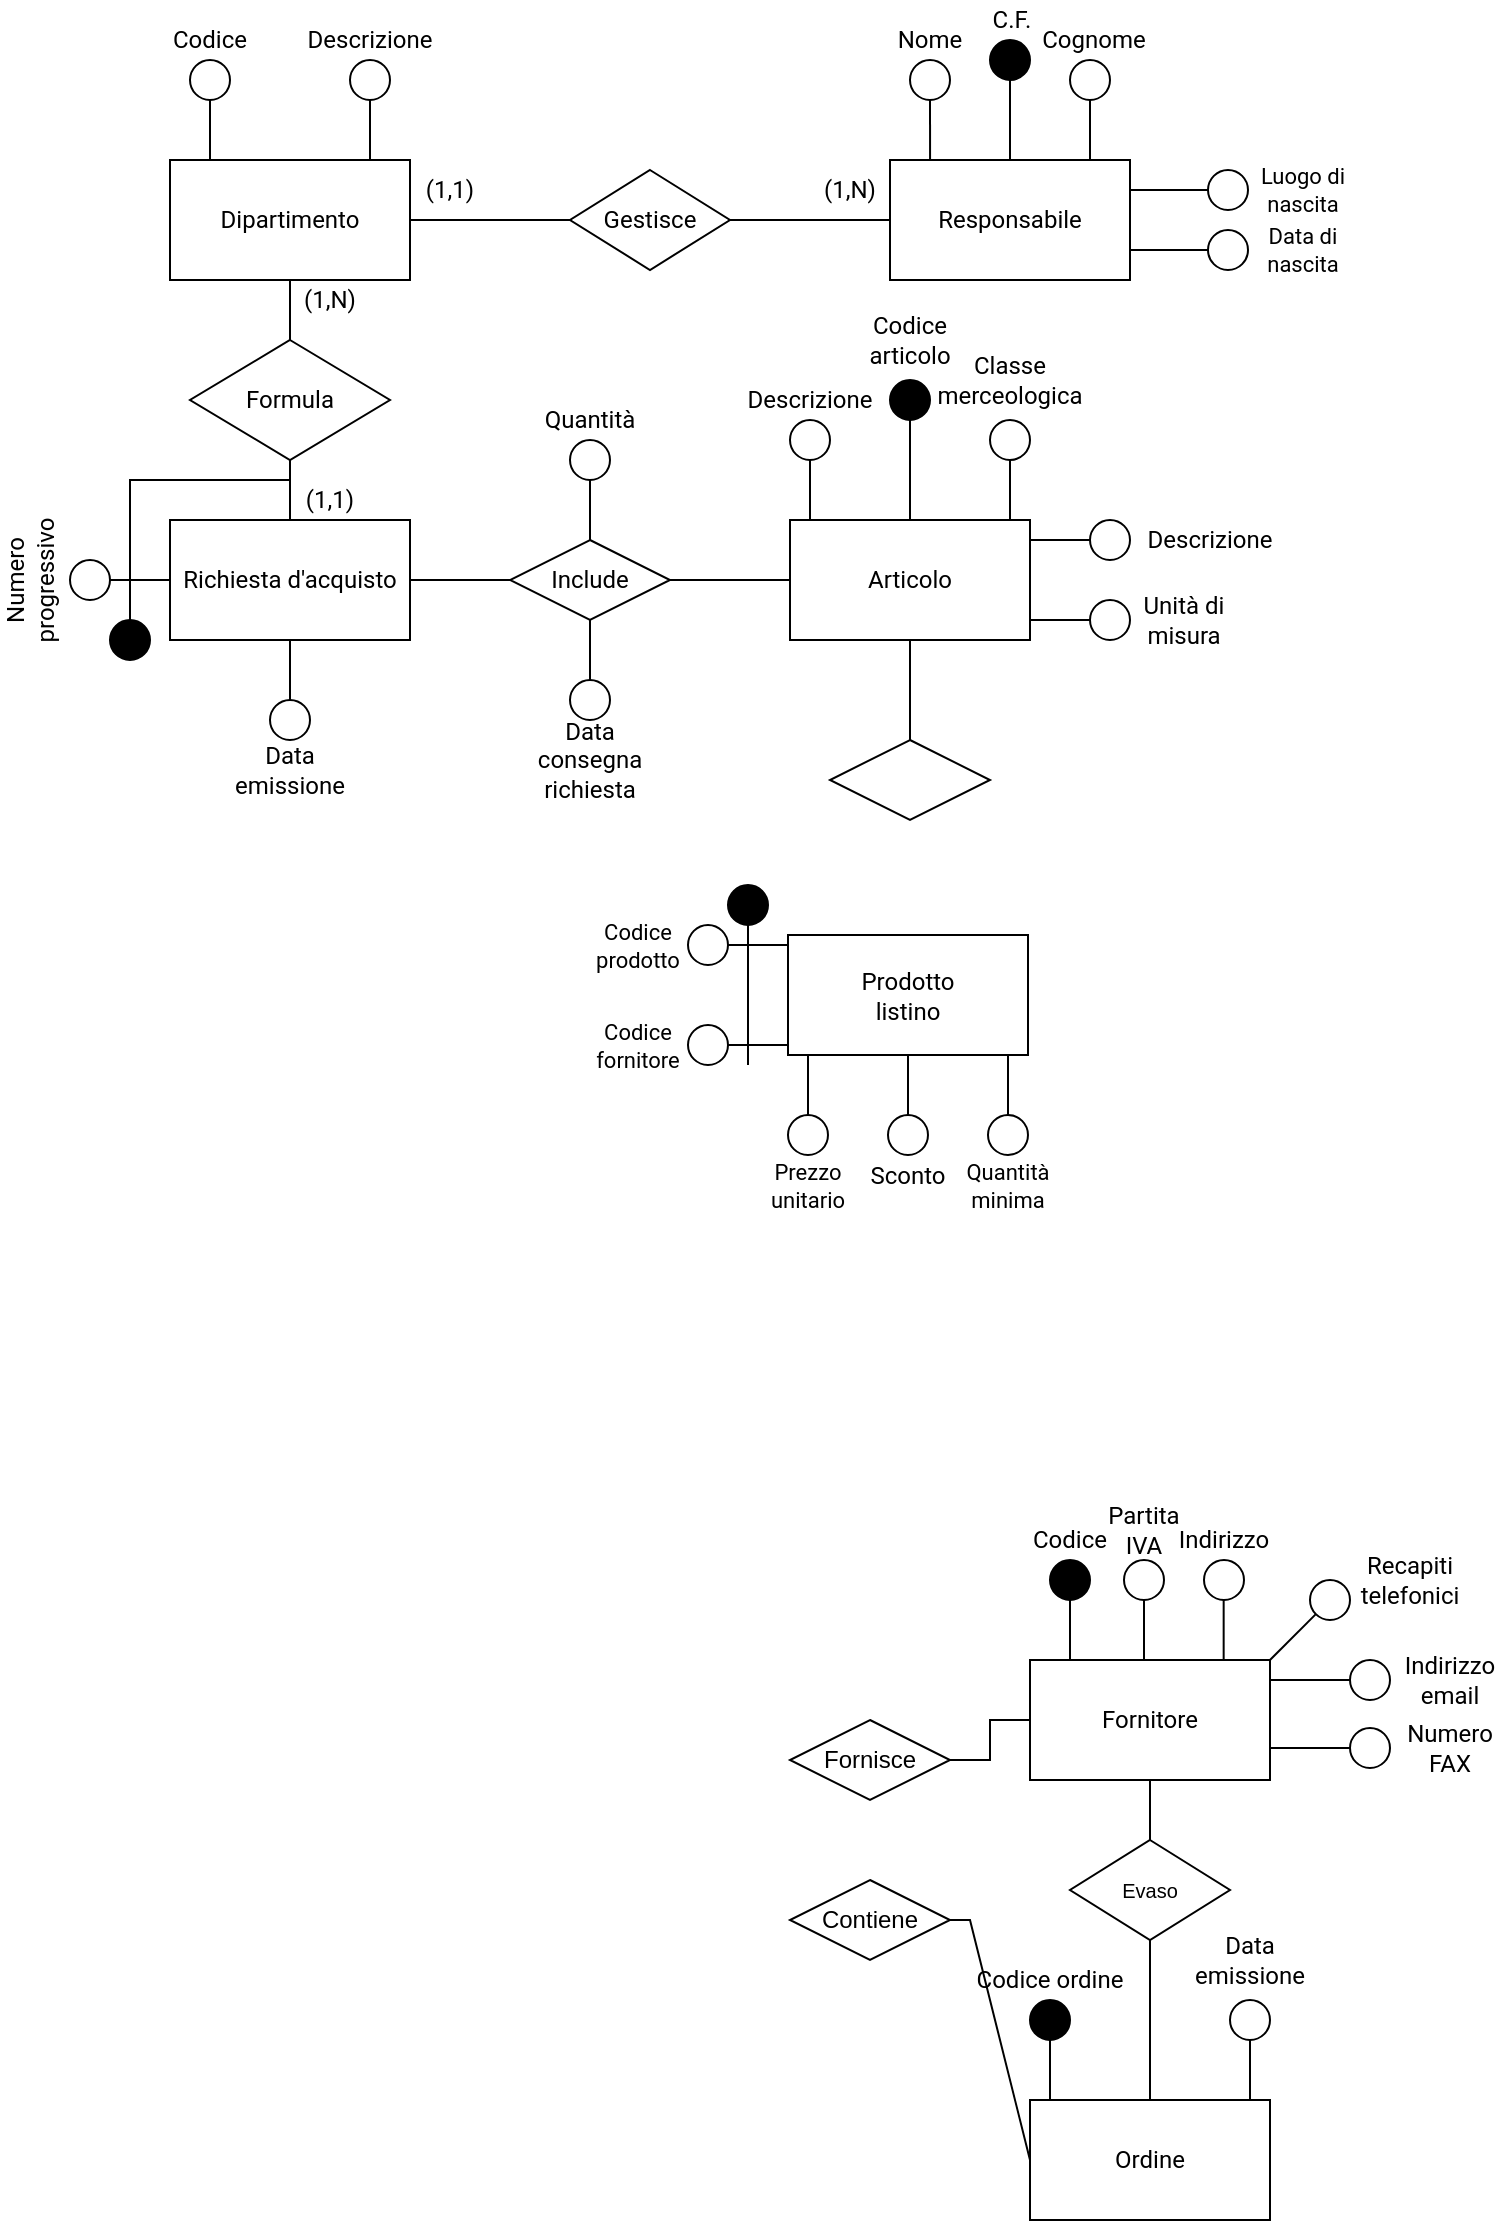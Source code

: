 <mxfile version="14.5.4" type="github">
  <diagram id="SgajTCS_TB5HfmCs7Fzj" name="Page-1">
    <mxGraphModel dx="2031" dy="1179" grid="1" gridSize="10" guides="1" tooltips="1" connect="1" arrows="1" fold="1" page="1" pageScale="1" pageWidth="827" pageHeight="1169" math="0" shadow="0">
      <root>
        <mxCell id="0" />
        <mxCell id="1" parent="0" />
        <mxCell id="WNvgnv75Yjdc2z-mZm8R-49" value="" style="group;fontFamily=Roboto;fontSource=https%3A%2F%2Ffonts.googleapis.com%2Fcss%3Ffamily%3DRoboto;" parent="1" connectable="0" vertex="1">
          <mxGeometry x="520" y="980" width="120" height="140" as="geometry" />
        </mxCell>
        <mxCell id="WNvgnv75Yjdc2z-mZm8R-8" value="Ordine" style="rounded=0;whiteSpace=wrap;html=1;fontFamily=Roboto;fontSource=https%3A%2F%2Ffonts.googleapis.com%2Fcss%3Ffamily%3DRoboto;" parent="WNvgnv75Yjdc2z-mZm8R-49" vertex="1">
          <mxGeometry y="80" width="120" height="60" as="geometry" />
        </mxCell>
        <mxCell id="WNvgnv75Yjdc2z-mZm8R-26" value="" style="group;fontFamily=Roboto;fontSource=https%3A%2F%2Ffonts.googleapis.com%2Fcss%3Ffamily%3DRoboto;" parent="WNvgnv75Yjdc2z-mZm8R-49" connectable="0" vertex="1">
          <mxGeometry x="90" width="40" height="80" as="geometry" />
        </mxCell>
        <mxCell id="0HRdDKmyG6_fZgm3HTcE-7" value="" style="ellipse;whiteSpace=wrap;html=1;aspect=fixed;fontFamily=Roboto;fontSource=https%3A%2F%2Ffonts.googleapis.com%2Fcss%3Ffamily%3DRoboto;" parent="WNvgnv75Yjdc2z-mZm8R-26" vertex="1">
          <mxGeometry x="10" y="30" width="20" height="20" as="geometry" />
        </mxCell>
        <mxCell id="0HRdDKmyG6_fZgm3HTcE-8" value="" style="endArrow=none;html=1;entryX=0.5;entryY=1;entryDx=0;entryDy=0;fontFamily=Roboto;fontSource=https%3A%2F%2Ffonts.googleapis.com%2Fcss%3Ffamily%3DRoboto;" parent="WNvgnv75Yjdc2z-mZm8R-26" target="0HRdDKmyG6_fZgm3HTcE-7" edge="1">
          <mxGeometry y="10" width="50" height="50" as="geometry">
            <mxPoint x="20" y="80" as="sourcePoint" />
            <mxPoint x="440" y="10" as="targetPoint" />
          </mxGeometry>
        </mxCell>
        <mxCell id="0HRdDKmyG6_fZgm3HTcE-9" value="&lt;div&gt;Data emissione&lt;/div&gt;" style="text;html=1;strokeColor=none;fillColor=none;align=center;verticalAlign=middle;whiteSpace=wrap;rounded=0;fontFamily=Roboto;fontSource=https%3A%2F%2Ffonts.googleapis.com%2Fcss%3Ffamily%3DRoboto;" parent="WNvgnv75Yjdc2z-mZm8R-26" vertex="1">
          <mxGeometry width="40" height="20" as="geometry" />
        </mxCell>
        <mxCell id="WNvgnv75Yjdc2z-mZm8R-27" value="" style="group;fontFamily=Roboto;fontSource=https%3A%2F%2Ffonts.googleapis.com%2Fcss%3Ffamily%3DRoboto;" parent="WNvgnv75Yjdc2z-mZm8R-49" connectable="0" vertex="1">
          <mxGeometry x="-10" y="10" width="40" height="70" as="geometry" />
        </mxCell>
        <mxCell id="WNvgnv75Yjdc2z-mZm8R-28" value="" style="endArrow=none;html=1;fontFamily=Roboto;fontSource=https%3A%2F%2Ffonts.googleapis.com%2Fcss%3Ffamily%3DRoboto;" parent="WNvgnv75Yjdc2z-mZm8R-27" edge="1">
          <mxGeometry width="50" height="50" relative="1" as="geometry">
            <mxPoint x="20" y="70" as="sourcePoint" />
            <mxPoint x="20" y="40" as="targetPoint" />
          </mxGeometry>
        </mxCell>
        <mxCell id="WNvgnv75Yjdc2z-mZm8R-29" value="" style="ellipse;fontFamily=Roboto;fontSource=https%3A%2F%2Ffonts.googleapis.com%2Fcss%3Ffamily%3DRoboto;fillColor=#000000;" parent="WNvgnv75Yjdc2z-mZm8R-27" vertex="1">
          <mxGeometry x="10" y="20" width="20" height="20" as="geometry" />
        </mxCell>
        <mxCell id="WNvgnv75Yjdc2z-mZm8R-30" value="Codice ordine" style="text;html=1;strokeColor=none;fillColor=none;align=center;verticalAlign=middle;whiteSpace=wrap;rounded=0;fontFamily=Roboto;fontSource=https%3A%2F%2Ffonts.googleapis.com%2Fcss%3Ffamily%3DRoboto;" parent="WNvgnv75Yjdc2z-mZm8R-27" vertex="1">
          <mxGeometry x="-20" width="80" height="20" as="geometry" />
        </mxCell>
        <mxCell id="rO08BDKu-81Ofjsckch7-46" value="" style="group;fontFamily=Roboto;fontSource=https%3A%2F%2Ffonts.googleapis.com%2Fcss%3Ffamily%3DRoboto;" parent="1" connectable="0" vertex="1">
          <mxGeometry x="520" y="770" width="230" height="130" as="geometry" />
        </mxCell>
        <mxCell id="WNvgnv75Yjdc2z-mZm8R-7" value="&lt;div&gt;Fornitore&lt;/div&gt;" style="rounded=0;whiteSpace=wrap;html=1;fontFamily=Roboto;fontSource=https%3A%2F%2Ffonts.googleapis.com%2Fcss%3Ffamily%3DRoboto;" parent="rO08BDKu-81Ofjsckch7-46" vertex="1">
          <mxGeometry y="70" width="120" height="60" as="geometry" />
        </mxCell>
        <mxCell id="rO08BDKu-81Ofjsckch7-3" value="" style="group;fontFamily=Roboto;fontSource=https%3A%2F%2Ffonts.googleapis.com%2Fcss%3Ffamily%3DRoboto;" parent="rO08BDKu-81Ofjsckch7-46" connectable="0" vertex="1">
          <mxGeometry width="40" height="70" as="geometry" />
        </mxCell>
        <mxCell id="rO08BDKu-81Ofjsckch7-4" value="" style="endArrow=none;html=1;fontFamily=Roboto;fontSource=https%3A%2F%2Ffonts.googleapis.com%2Fcss%3Ffamily%3DRoboto;" parent="rO08BDKu-81Ofjsckch7-3" edge="1">
          <mxGeometry width="50" height="50" relative="1" as="geometry">
            <mxPoint x="20" y="70" as="sourcePoint" />
            <mxPoint x="20" y="40" as="targetPoint" />
          </mxGeometry>
        </mxCell>
        <mxCell id="rO08BDKu-81Ofjsckch7-5" value="" style="ellipse;fontFamily=Roboto;fontSource=https%3A%2F%2Ffonts.googleapis.com%2Fcss%3Ffamily%3DRoboto;fillColor=#000000;" parent="rO08BDKu-81Ofjsckch7-3" vertex="1">
          <mxGeometry x="10" y="20" width="20" height="20" as="geometry" />
        </mxCell>
        <mxCell id="rO08BDKu-81Ofjsckch7-6" value="Codice" style="text;html=1;strokeColor=none;fillColor=none;align=center;verticalAlign=middle;whiteSpace=wrap;rounded=0;fontFamily=Roboto;fontSource=https%3A%2F%2Ffonts.googleapis.com%2Fcss%3Ffamily%3DRoboto;" parent="rO08BDKu-81Ofjsckch7-3" vertex="1">
          <mxGeometry width="40" height="20" as="geometry" />
        </mxCell>
        <mxCell id="rO08BDKu-81Ofjsckch7-7" value="" style="group;fontFamily=Roboto;fontSource=https%3A%2F%2Ffonts.googleapis.com%2Fcss%3Ffamily%3DRoboto;" parent="rO08BDKu-81Ofjsckch7-46" connectable="0" vertex="1">
          <mxGeometry x="37" width="40" height="70" as="geometry" />
        </mxCell>
        <mxCell id="rO08BDKu-81Ofjsckch7-10" value="Partita IVA" style="text;html=1;strokeColor=none;fillColor=none;align=center;verticalAlign=middle;whiteSpace=wrap;rounded=0;fontFamily=Roboto;fontSource=https%3A%2F%2Ffonts.googleapis.com%2Fcss%3Ffamily%3DRoboto;" parent="rO08BDKu-81Ofjsckch7-7" vertex="1">
          <mxGeometry y="-10" width="40" height="30" as="geometry" />
        </mxCell>
        <mxCell id="rO08BDKu-81Ofjsckch7-15" value="" style="ellipse;whiteSpace=wrap;html=1;aspect=fixed;fontFamily=Roboto;fontSource=https%3A%2F%2Ffonts.googleapis.com%2Fcss%3Ffamily%3DRoboto;" parent="rO08BDKu-81Ofjsckch7-7" vertex="1">
          <mxGeometry x="10" y="20" width="20" height="20" as="geometry" />
        </mxCell>
        <mxCell id="rO08BDKu-81Ofjsckch7-12" value="" style="endArrow=none;html=1;fontFamily=Roboto;fontSource=https%3A%2F%2Ffonts.googleapis.com%2Fcss%3Ffamily%3DRoboto;" parent="rO08BDKu-81Ofjsckch7-46" edge="1">
          <mxGeometry width="50" height="50" relative="1" as="geometry">
            <mxPoint x="96.83" y="70" as="sourcePoint" />
            <mxPoint x="96.83" y="40" as="targetPoint" />
          </mxGeometry>
        </mxCell>
        <mxCell id="rO08BDKu-81Ofjsckch7-13" value="" style="ellipse;whiteSpace=wrap;html=1;aspect=fixed;fontFamily=Roboto;fontSource=https%3A%2F%2Ffonts.googleapis.com%2Fcss%3Ffamily%3DRoboto;" parent="rO08BDKu-81Ofjsckch7-46" vertex="1">
          <mxGeometry x="87" y="20" width="20" height="20" as="geometry" />
        </mxCell>
        <mxCell id="rO08BDKu-81Ofjsckch7-14" value="Indirizzo" style="text;html=1;strokeColor=none;fillColor=none;align=center;verticalAlign=middle;whiteSpace=wrap;rounded=0;fontFamily=Roboto;fontSource=https%3A%2F%2Ffonts.googleapis.com%2Fcss%3Ffamily%3DRoboto;" parent="rO08BDKu-81Ofjsckch7-46" vertex="1">
          <mxGeometry x="77" width="40" height="20" as="geometry" />
        </mxCell>
        <mxCell id="rO08BDKu-81Ofjsckch7-22" value="" style="endArrow=none;html=1;entryX=0;entryY=1;entryDx=0;entryDy=0;fontFamily=Roboto;fontSource=https%3A%2F%2Ffonts.googleapis.com%2Fcss%3Ffamily%3DRoboto;" parent="rO08BDKu-81Ofjsckch7-46" target="rO08BDKu-81Ofjsckch7-23" edge="1">
          <mxGeometry width="50" height="50" relative="1" as="geometry">
            <mxPoint x="120" y="70" as="sourcePoint" />
            <mxPoint x="140" y="60" as="targetPoint" />
          </mxGeometry>
        </mxCell>
        <mxCell id="rO08BDKu-81Ofjsckch7-23" value="" style="ellipse;whiteSpace=wrap;html=1;aspect=fixed;fontFamily=Roboto;fontSource=https%3A%2F%2Ffonts.googleapis.com%2Fcss%3Ffamily%3DRoboto;" parent="rO08BDKu-81Ofjsckch7-46" vertex="1">
          <mxGeometry x="140" y="30" width="20" height="20" as="geometry" />
        </mxCell>
        <mxCell id="rO08BDKu-81Ofjsckch7-24" value="Recapiti telefonici" style="text;html=1;strokeColor=none;fillColor=none;align=center;verticalAlign=middle;whiteSpace=wrap;rounded=0;fontFamily=Roboto;fontSource=https%3A%2F%2Ffonts.googleapis.com%2Fcss%3Ffamily%3DRoboto;" parent="rO08BDKu-81Ofjsckch7-46" vertex="1">
          <mxGeometry x="170" y="20" width="40" height="20" as="geometry" />
        </mxCell>
        <mxCell id="rO08BDKu-81Ofjsckch7-27" value="" style="endArrow=none;html=1;exitX=0.475;exitY=0;exitDx=0;exitDy=0;entryX=0.5;entryY=1;entryDx=0;entryDy=0;exitPerimeter=0;fontFamily=Roboto;fontSource=https%3A%2F%2Ffonts.googleapis.com%2Fcss%3Ffamily%3DRoboto;" parent="rO08BDKu-81Ofjsckch7-46" source="WNvgnv75Yjdc2z-mZm8R-7" target="rO08BDKu-81Ofjsckch7-15" edge="1">
          <mxGeometry width="50" height="50" relative="1" as="geometry">
            <mxPoint x="30" y="60" as="sourcePoint" />
            <mxPoint x="80" y="10" as="targetPoint" />
          </mxGeometry>
        </mxCell>
        <mxCell id="rO08BDKu-81Ofjsckch7-30" value="Indirizzo email" style="text;html=1;strokeColor=none;fillColor=none;align=center;verticalAlign=middle;whiteSpace=wrap;rounded=0;fontFamily=Roboto;fontSource=https%3A%2F%2Ffonts.googleapis.com%2Fcss%3Ffamily%3DRoboto;" parent="rO08BDKu-81Ofjsckch7-46" vertex="1">
          <mxGeometry x="190" y="70" width="40" height="20" as="geometry" />
        </mxCell>
        <mxCell id="rO08BDKu-81Ofjsckch7-32" value="Numero FAX" style="text;html=1;strokeColor=none;fillColor=none;align=center;verticalAlign=middle;whiteSpace=wrap;rounded=0;fontFamily=Roboto;fontSource=https%3A%2F%2Ffonts.googleapis.com%2Fcss%3Ffamily%3DRoboto;" parent="rO08BDKu-81Ofjsckch7-46" vertex="1">
          <mxGeometry x="190" y="104" width="40" height="20" as="geometry" />
        </mxCell>
        <mxCell id="rO08BDKu-81Ofjsckch7-38" value="" style="ellipse;whiteSpace=wrap;html=1;aspect=fixed;fontFamily=Roboto;fontSource=https%3A%2F%2Ffonts.googleapis.com%2Fcss%3Ffamily%3DRoboto;" parent="rO08BDKu-81Ofjsckch7-46" vertex="1">
          <mxGeometry x="160" y="104" width="20" height="20" as="geometry" />
        </mxCell>
        <mxCell id="rO08BDKu-81Ofjsckch7-43" value="" style="ellipse;whiteSpace=wrap;html=1;aspect=fixed;fontFamily=Roboto;fontSource=https%3A%2F%2Ffonts.googleapis.com%2Fcss%3Ffamily%3DRoboto;" parent="rO08BDKu-81Ofjsckch7-46" vertex="1">
          <mxGeometry x="160" y="70" width="20" height="20" as="geometry" />
        </mxCell>
        <mxCell id="rO08BDKu-81Ofjsckch7-44" value="" style="endArrow=none;html=1;entryX=0;entryY=0.5;entryDx=0;entryDy=0;fontFamily=Roboto;fontSource=https%3A%2F%2Ffonts.googleapis.com%2Fcss%3Ffamily%3DRoboto;" parent="rO08BDKu-81Ofjsckch7-46" target="rO08BDKu-81Ofjsckch7-43" edge="1">
          <mxGeometry width="50" height="50" relative="1" as="geometry">
            <mxPoint x="120" y="80" as="sourcePoint" />
            <mxPoint x="130" y="130" as="targetPoint" />
          </mxGeometry>
        </mxCell>
        <mxCell id="rO08BDKu-81Ofjsckch7-45" value="" style="endArrow=none;html=1;entryX=0;entryY=0.5;entryDx=0;entryDy=0;fontFamily=Roboto;fontSource=https%3A%2F%2Ffonts.googleapis.com%2Fcss%3Ffamily%3DRoboto;" parent="rO08BDKu-81Ofjsckch7-46" target="rO08BDKu-81Ofjsckch7-38" edge="1">
          <mxGeometry width="50" height="50" relative="1" as="geometry">
            <mxPoint x="120" y="114" as="sourcePoint" />
            <mxPoint x="120" y="80" as="targetPoint" />
          </mxGeometry>
        </mxCell>
        <mxCell id="WNvgnv75Yjdc2z-mZm8R-60" value="" style="group;fontFamily=Roboto;fontSource=https%3A%2F%2Ffonts.googleapis.com%2Fcss%3Ffamily%3DRoboto;" parent="1" connectable="0" vertex="1">
          <mxGeometry x="90" y="20" width="120" height="130" as="geometry" />
        </mxCell>
        <mxCell id="WNvgnv75Yjdc2z-mZm8R-1" value="&lt;div&gt;Dipartimento&lt;/div&gt;" style="rounded=0;whiteSpace=wrap;html=1;fontFamily=Roboto;fontSource=https%3A%2F%2Ffonts.googleapis.com%2Fcss%3Ffamily%3DRoboto;" parent="WNvgnv75Yjdc2z-mZm8R-60" vertex="1">
          <mxGeometry y="70" width="120" height="60" as="geometry" />
        </mxCell>
        <mxCell id="WNvgnv75Yjdc2z-mZm8R-15" value="" style="group;fontFamily=Roboto;fontSource=https%3A%2F%2Ffonts.googleapis.com%2Fcss%3Ffamily%3DRoboto;" parent="WNvgnv75Yjdc2z-mZm8R-60" connectable="0" vertex="1">
          <mxGeometry width="40" height="70" as="geometry" />
        </mxCell>
        <mxCell id="WNvgnv75Yjdc2z-mZm8R-10" value="" style="endArrow=none;html=1;fontFamily=Roboto;fontSource=https%3A%2F%2Ffonts.googleapis.com%2Fcss%3Ffamily%3DRoboto;" parent="WNvgnv75Yjdc2z-mZm8R-15" edge="1">
          <mxGeometry width="50" height="50" relative="1" as="geometry">
            <mxPoint x="20" y="70" as="sourcePoint" />
            <mxPoint x="20" y="40" as="targetPoint" />
          </mxGeometry>
        </mxCell>
        <mxCell id="WNvgnv75Yjdc2z-mZm8R-12" value="" style="ellipse;fontFamily=Roboto;fontSource=https%3A%2F%2Ffonts.googleapis.com%2Fcss%3Ffamily%3DRoboto;" parent="WNvgnv75Yjdc2z-mZm8R-15" vertex="1">
          <mxGeometry x="10" y="20" width="20" height="20" as="geometry" />
        </mxCell>
        <mxCell id="WNvgnv75Yjdc2z-mZm8R-13" value="Codice" style="text;html=1;strokeColor=none;fillColor=none;align=center;verticalAlign=middle;whiteSpace=wrap;rounded=0;fontFamily=Roboto;fontSource=https%3A%2F%2Ffonts.googleapis.com%2Fcss%3Ffamily%3DRoboto;" parent="WNvgnv75Yjdc2z-mZm8R-15" vertex="1">
          <mxGeometry width="40" height="20" as="geometry" />
        </mxCell>
        <mxCell id="WNvgnv75Yjdc2z-mZm8R-20" value="" style="group;fontFamily=Roboto;fontSource=https%3A%2F%2Ffonts.googleapis.com%2Fcss%3Ffamily%3DRoboto;" parent="WNvgnv75Yjdc2z-mZm8R-60" connectable="0" vertex="1">
          <mxGeometry x="80" width="40" height="70" as="geometry" />
        </mxCell>
        <mxCell id="WNvgnv75Yjdc2z-mZm8R-17" value="" style="ellipse;whiteSpace=wrap;html=1;aspect=fixed;fontFamily=Roboto;fontSource=https%3A%2F%2Ffonts.googleapis.com%2Fcss%3Ffamily%3DRoboto;" parent="WNvgnv75Yjdc2z-mZm8R-20" vertex="1">
          <mxGeometry x="10" y="20" width="20" height="20" as="geometry" />
        </mxCell>
        <mxCell id="WNvgnv75Yjdc2z-mZm8R-18" value="" style="endArrow=none;html=1;entryX=0.5;entryY=1;entryDx=0;entryDy=0;fontFamily=Roboto;fontSource=https%3A%2F%2Ffonts.googleapis.com%2Fcss%3Ffamily%3DRoboto;" parent="WNvgnv75Yjdc2z-mZm8R-20" target="WNvgnv75Yjdc2z-mZm8R-17" edge="1">
          <mxGeometry width="50" height="50" relative="1" as="geometry">
            <mxPoint x="20" y="70" as="sourcePoint" />
            <mxPoint x="440" as="targetPoint" />
          </mxGeometry>
        </mxCell>
        <mxCell id="WNvgnv75Yjdc2z-mZm8R-19" value="Descrizione" style="text;html=1;strokeColor=none;fillColor=none;align=center;verticalAlign=middle;whiteSpace=wrap;rounded=0;fontFamily=Roboto;fontSource=https%3A%2F%2Ffonts.googleapis.com%2Fcss%3Ffamily%3DRoboto;" parent="WNvgnv75Yjdc2z-mZm8R-20" vertex="1">
          <mxGeometry width="40" height="20" as="geometry" />
        </mxCell>
        <mxCell id="tpPD9y9O5CYVwDH-KBWt-45" value="Gestisce" style="shape=rhombus;perimeter=rhombusPerimeter;whiteSpace=wrap;html=1;align=center;fontFamily=Roboto;fontSource=https%3A%2F%2Ffonts.googleapis.com%2Fcss%3Ffamily%3DRoboto;" parent="1" vertex="1">
          <mxGeometry x="290" y="95" width="80" height="50" as="geometry" />
        </mxCell>
        <mxCell id="tpPD9y9O5CYVwDH-KBWt-48" value="" style="endArrow=none;html=1;exitX=1;exitY=0.5;exitDx=0;exitDy=0;entryX=0;entryY=0.5;entryDx=0;entryDy=0;fontFamily=Roboto;fontSource=https%3A%2F%2Ffonts.googleapis.com%2Fcss%3Ffamily%3DRoboto;" parent="1" source="WNvgnv75Yjdc2z-mZm8R-1" target="tpPD9y9O5CYVwDH-KBWt-45" edge="1">
          <mxGeometry width="50" height="50" relative="1" as="geometry">
            <mxPoint x="224" y="170.76" as="sourcePoint" />
            <mxPoint x="274" y="160.76" as="targetPoint" />
          </mxGeometry>
        </mxCell>
        <mxCell id="tpPD9y9O5CYVwDH-KBWt-52" value="(1,1)" style="text;html=1;strokeColor=none;fillColor=none;align=center;verticalAlign=middle;whiteSpace=wrap;rounded=0;fontFamily=Roboto;fontSource=https%3A%2F%2Ffonts.googleapis.com%2Fcss%3Ffamily%3DRoboto;" parent="1" vertex="1">
          <mxGeometry x="210" y="95" width="40" height="20" as="geometry" />
        </mxCell>
        <mxCell id="tpPD9y9O5CYVwDH-KBWt-53" value="(1,N)" style="text;html=1;strokeColor=none;fillColor=none;align=center;verticalAlign=middle;whiteSpace=wrap;rounded=0;fontFamily=Roboto;fontSource=https%3A%2F%2Ffonts.googleapis.com%2Fcss%3Ffamily%3DRoboto;" parent="1" vertex="1">
          <mxGeometry x="410" y="95" width="40" height="20" as="geometry" />
        </mxCell>
        <mxCell id="tpPD9y9O5CYVwDH-KBWt-60" value="Formula" style="shape=rhombus;perimeter=rhombusPerimeter;whiteSpace=wrap;html=1;align=center;fontFamily=Roboto;fontSource=https%3A%2F%2Ffonts.googleapis.com%2Fcss%3Ffamily%3DRoboto;" parent="1" vertex="1">
          <mxGeometry x="100" y="180" width="100" height="60" as="geometry" />
        </mxCell>
        <mxCell id="tpPD9y9O5CYVwDH-KBWt-62" value="" style="line;strokeWidth=1;rotatable=0;dashed=0;labelPosition=right;align=left;verticalAlign=middle;spacingTop=0;spacingLeft=6;points=[];portConstraint=eastwest;fontFamily=Roboto;fontSource=https%3A%2F%2Ffonts.googleapis.com%2Fcss%3Ffamily%3DRoboto;" parent="1" vertex="1">
          <mxGeometry x="114" y="203.5" width="140" as="geometry" />
        </mxCell>
        <mxCell id="tpPD9y9O5CYVwDH-KBWt-64" value="" style="endArrow=none;html=1;rounded=0;entryX=0.5;entryY=0;entryDx=0;entryDy=0;fontFamily=Roboto;fontSource=https%3A%2F%2Ffonts.googleapis.com%2Fcss%3Ffamily%3DRoboto;exitX=0.5;exitY=1;exitDx=0;exitDy=0;" parent="1" target="tpPD9y9O5CYVwDH-KBWt-60" edge="1" source="WNvgnv75Yjdc2z-mZm8R-1">
          <mxGeometry relative="1" as="geometry">
            <mxPoint x="164" y="166.5" as="sourcePoint" />
            <mxPoint x="214" y="273.5" as="targetPoint" />
          </mxGeometry>
        </mxCell>
        <mxCell id="80SjEbUUBAHeHSITV065-4" style="edgeStyle=orthogonalEdgeStyle;rounded=0;orthogonalLoop=1;jettySize=auto;html=1;exitX=0;exitY=0.5;exitDx=0;exitDy=0;entryX=1;entryY=0.5;entryDx=0;entryDy=0;endArrow=none;endFill=0;fontFamily=Roboto;fontSource=https%3A%2F%2Ffonts.googleapis.com%2Fcss%3Ffamily%3DRoboto;" edge="1" parent="1" source="tpPD9y9O5CYVwDH-KBWt-75" target="tpPD9y9O5CYVwDH-KBWt-45">
          <mxGeometry relative="1" as="geometry" />
        </mxCell>
        <mxCell id="tpPD9y9O5CYVwDH-KBWt-75" value="Responsabile" style="rounded=0;whiteSpace=wrap;html=1;fontFamily=Roboto;fontSource=https%3A%2F%2Ffonts.googleapis.com%2Fcss%3Ffamily%3DRoboto;" parent="1" vertex="1">
          <mxGeometry x="450" y="90" width="120" height="60" as="geometry" />
        </mxCell>
        <mxCell id="tpPD9y9O5CYVwDH-KBWt-88" value="" style="ellipse;whiteSpace=wrap;html=1;aspect=fixed;rotation=90;fontFamily=Roboto;fontSource=https%3A%2F%2Ffonts.googleapis.com%2Fcss%3Ffamily%3DRoboto;" parent="1" vertex="1">
          <mxGeometry x="609" y="95" width="20" height="20" as="geometry" />
        </mxCell>
        <mxCell id="tpPD9y9O5CYVwDH-KBWt-89" value="" style="endArrow=none;html=1;entryX=0.5;entryY=1;entryDx=0;entryDy=0;exitX=1;exitY=0.25;exitDx=0;exitDy=0;fontFamily=Roboto;fontSource=https%3A%2F%2Ffonts.googleapis.com%2Fcss%3Ffamily%3DRoboto;" parent="1" source="tpPD9y9O5CYVwDH-KBWt-75" target="tpPD9y9O5CYVwDH-KBWt-88" edge="1">
          <mxGeometry x="244" y="-268.5" width="50" height="50" as="geometry">
            <mxPoint x="244" y="-248.5" as="sourcePoint" />
            <mxPoint x="299" y="186.5" as="targetPoint" />
          </mxGeometry>
        </mxCell>
        <mxCell id="tpPD9y9O5CYVwDH-KBWt-90" value="" style="ellipse;whiteSpace=wrap;html=1;aspect=fixed;rotation=90;fontFamily=Roboto;fontSource=https%3A%2F%2Ffonts.googleapis.com%2Fcss%3Ffamily%3DRoboto;" parent="1" vertex="1">
          <mxGeometry x="609" y="125" width="20" height="20" as="geometry" />
        </mxCell>
        <mxCell id="tpPD9y9O5CYVwDH-KBWt-91" value="" style="endArrow=none;html=1;entryX=0.5;entryY=1;entryDx=0;entryDy=0;exitX=1;exitY=0.75;exitDx=0;exitDy=0;fontFamily=Roboto;fontSource=https%3A%2F%2Ffonts.googleapis.com%2Fcss%3Ffamily%3DRoboto;" parent="1" target="tpPD9y9O5CYVwDH-KBWt-90" edge="1" source="tpPD9y9O5CYVwDH-KBWt-75">
          <mxGeometry x="242" y="-243.5" width="50" height="50" as="geometry">
            <mxPoint x="572" y="140" as="sourcePoint" />
            <mxPoint x="297" y="211.5" as="targetPoint" />
          </mxGeometry>
        </mxCell>
        <mxCell id="tpPD9y9O5CYVwDH-KBWt-92" value="&lt;div style=&quot;font-size: 11px&quot;&gt;&lt;font style=&quot;font-size: 11px&quot;&gt;Data di nascita&lt;/font&gt;&lt;/div&gt;" style="text;html=1;strokeColor=none;fillColor=none;align=center;verticalAlign=middle;whiteSpace=wrap;rounded=0;rotation=0;fontFamily=Roboto;fontSource=https%3A%2F%2Ffonts.googleapis.com%2Fcss%3Ffamily%3DRoboto;" parent="1" vertex="1">
          <mxGeometry x="629" y="125" width="55" height="20" as="geometry" />
        </mxCell>
        <mxCell id="tpPD9y9O5CYVwDH-KBWt-93" value="&lt;div style=&quot;font-size: 11px&quot;&gt;&lt;font style=&quot;font-size: 11px&quot;&gt;Luogo di nascita&lt;/font&gt;&lt;/div&gt;" style="text;html=1;strokeColor=none;fillColor=none;align=center;verticalAlign=middle;whiteSpace=wrap;rounded=0;rotation=0;fontFamily=Roboto;fontSource=https%3A%2F%2Ffonts.googleapis.com%2Fcss%3Ffamily%3DRoboto;" parent="1" vertex="1">
          <mxGeometry x="629" y="95" width="55" height="20" as="geometry" />
        </mxCell>
        <mxCell id="tpPD9y9O5CYVwDH-KBWt-95" value="" style="endArrow=none;html=1;rounded=0;entryX=0.5;entryY=0;entryDx=0;entryDy=0;exitX=0.5;exitY=1;exitDx=0;exitDy=0;fontFamily=Roboto;fontSource=https%3A%2F%2Ffonts.googleapis.com%2Fcss%3Ffamily%3DRoboto;" parent="1" source="tpPD9y9O5CYVwDH-KBWt-60" target="WNvgnv75Yjdc2z-mZm8R-5" edge="1">
          <mxGeometry relative="1" as="geometry">
            <mxPoint x="184" y="383.5" as="sourcePoint" />
            <mxPoint x="324" y="343.5" as="targetPoint" />
          </mxGeometry>
        </mxCell>
        <mxCell id="tpPD9y9O5CYVwDH-KBWt-96" value="(1,N)" style="text;html=1;strokeColor=none;fillColor=none;align=center;verticalAlign=middle;whiteSpace=wrap;rounded=0;fontFamily=Roboto;fontSource=https%3A%2F%2Ffonts.googleapis.com%2Fcss%3Ffamily%3DRoboto;" parent="1" vertex="1">
          <mxGeometry x="150" y="150" width="40" height="20" as="geometry" />
        </mxCell>
        <mxCell id="tpPD9y9O5CYVwDH-KBWt-98" value="(1,1)" style="text;html=1;strokeColor=none;fillColor=none;align=center;verticalAlign=middle;whiteSpace=wrap;rounded=0;rotation=0;fontFamily=Roboto;fontSource=https%3A%2F%2Ffonts.googleapis.com%2Fcss%3Ffamily%3DRoboto;" parent="1" vertex="1">
          <mxGeometry x="150" y="250" width="40" height="20" as="geometry" />
        </mxCell>
        <mxCell id="tpPD9y9O5CYVwDH-KBWt-77" value="" style="ellipse;whiteSpace=wrap;html=1;aspect=fixed;fontFamily=Roboto;fontSource=https%3A%2F%2Ffonts.googleapis.com%2Fcss%3Ffamily%3DRoboto;" parent="1" vertex="1">
          <mxGeometry x="540" y="40" width="20" height="20" as="geometry" />
        </mxCell>
        <mxCell id="tpPD9y9O5CYVwDH-KBWt-78" value="" style="endArrow=none;html=1;entryX=0.5;entryY=1;entryDx=0;entryDy=0;fontFamily=Roboto;fontSource=https%3A%2F%2Ffonts.googleapis.com%2Fcss%3Ffamily%3DRoboto;" parent="1" target="tpPD9y9O5CYVwDH-KBWt-77" edge="1">
          <mxGeometry x="542" y="20" width="50" height="50" as="geometry">
            <mxPoint x="550" y="90" as="sourcePoint" />
            <mxPoint x="982" y="20" as="targetPoint" />
          </mxGeometry>
        </mxCell>
        <mxCell id="tpPD9y9O5CYVwDH-KBWt-79" value="&lt;font style=&quot;font-size: 12px;&quot;&gt;Cognome&lt;/font&gt;" style="text;html=1;strokeColor=none;fillColor=none;align=center;verticalAlign=middle;whiteSpace=wrap;rounded=0;fontFamily=Roboto;fontSource=https%3A%2F%2Ffonts.googleapis.com%2Fcss%3Ffamily%3DRoboto;fontSize=12;" parent="1" vertex="1">
          <mxGeometry x="531.5" y="20" width="40" height="20" as="geometry" />
        </mxCell>
        <mxCell id="tpPD9y9O5CYVwDH-KBWt-81" value="" style="endArrow=none;html=1;exitX=0.5;exitY=0;exitDx=0;exitDy=0;entryX=0.5;entryY=1;entryDx=0;entryDy=0;fontFamily=Roboto;fontSource=https%3A%2F%2Ffonts.googleapis.com%2Fcss%3Ffamily%3DRoboto;" parent="1" edge="1" target="tpPD9y9O5CYVwDH-KBWt-82" source="tpPD9y9O5CYVwDH-KBWt-75">
          <mxGeometry x="490" y="10" width="50" height="50" as="geometry">
            <mxPoint x="510" y="80" as="sourcePoint" />
            <mxPoint x="510" y="50" as="targetPoint" />
          </mxGeometry>
        </mxCell>
        <mxCell id="tpPD9y9O5CYVwDH-KBWt-82" value="" style="ellipse;fontFamily=Roboto;fontSource=https%3A%2F%2Ffonts.googleapis.com%2Fcss%3Ffamily%3DRoboto;fillColor=#000000;" parent="1" vertex="1">
          <mxGeometry x="500" y="30" width="20" height="20" as="geometry" />
        </mxCell>
        <mxCell id="tpPD9y9O5CYVwDH-KBWt-83" value="C.F." style="text;html=1;strokeColor=none;fillColor=none;align=center;verticalAlign=middle;whiteSpace=wrap;rounded=0;fontFamily=Roboto;fontSource=https%3A%2F%2Ffonts.googleapis.com%2Fcss%3Ffamily%3DRoboto;" parent="1" vertex="1">
          <mxGeometry x="491" y="10" width="40" height="20" as="geometry" />
        </mxCell>
        <mxCell id="tpPD9y9O5CYVwDH-KBWt-85" value="" style="ellipse;whiteSpace=wrap;html=1;aspect=fixed;fontFamily=Roboto;fontSource=https%3A%2F%2Ffonts.googleapis.com%2Fcss%3Ffamily%3DRoboto;" parent="1" vertex="1">
          <mxGeometry x="460" y="40" width="20" height="20" as="geometry" />
        </mxCell>
        <mxCell id="tpPD9y9O5CYVwDH-KBWt-86" value="" style="endArrow=none;html=1;entryX=0.5;entryY=1;entryDx=0;entryDy=0;fontFamily=Roboto;fontSource=https%3A%2F%2Ffonts.googleapis.com%2Fcss%3Ffamily%3DRoboto;exitX=0.167;exitY=0;exitDx=0;exitDy=0;exitPerimeter=0;" parent="1" target="tpPD9y9O5CYVwDH-KBWt-85" edge="1" source="tpPD9y9O5CYVwDH-KBWt-75">
          <mxGeometry x="380" y="15" width="50" height="50" as="geometry">
            <mxPoint x="470" y="80" as="sourcePoint" />
            <mxPoint x="820" y="15" as="targetPoint" />
          </mxGeometry>
        </mxCell>
        <mxCell id="tpPD9y9O5CYVwDH-KBWt-87" value="Nome" style="text;html=1;strokeColor=none;fillColor=none;align=center;verticalAlign=middle;whiteSpace=wrap;rounded=0;fontFamily=Roboto;fontSource=https%3A%2F%2Ffonts.googleapis.com%2Fcss%3Ffamily%3DRoboto;fontSize=12;" parent="1" vertex="1">
          <mxGeometry x="450" y="20" width="40" height="20" as="geometry" />
        </mxCell>
        <mxCell id="80SjEbUUBAHeHSITV065-102" style="edgeStyle=none;rounded=0;sketch=0;orthogonalLoop=1;jettySize=auto;html=1;exitX=1;exitY=0.5;exitDx=0;exitDy=0;entryX=0;entryY=0.5;entryDx=0;entryDy=0;endArrow=none;endFill=0;fontSize=10;" edge="1" parent="1" source="WNvgnv75Yjdc2z-mZm8R-5" target="80SjEbUUBAHeHSITV065-35">
          <mxGeometry relative="1" as="geometry" />
        </mxCell>
        <mxCell id="WNvgnv75Yjdc2z-mZm8R-5" value="Richiesta d&#39;acquisto" style="rounded=0;whiteSpace=wrap;html=1;fontFamily=Roboto;fontSource=https%3A%2F%2Ffonts.googleapis.com%2Fcss%3Ffamily%3DRoboto;" parent="1" vertex="1">
          <mxGeometry x="90" y="270" width="120" height="60" as="geometry" />
        </mxCell>
        <mxCell id="WNvgnv75Yjdc2z-mZm8R-37" value="" style="group;fontFamily=Roboto;fontSource=https%3A%2F%2Ffonts.googleapis.com%2Fcss%3Ffamily%3DRoboto;rotation=-180;" parent="1" connectable="0" vertex="1">
          <mxGeometry x="130" y="330" width="40" height="80" as="geometry" />
        </mxCell>
        <mxCell id="WNvgnv75Yjdc2z-mZm8R-38" value="" style="ellipse;whiteSpace=wrap;html=1;aspect=fixed;fontFamily=Roboto;fontSource=https%3A%2F%2Ffonts.googleapis.com%2Fcss%3Ffamily%3DRoboto;rotation=-180;" parent="WNvgnv75Yjdc2z-mZm8R-37" vertex="1">
          <mxGeometry x="10" y="30" width="20" height="20" as="geometry" />
        </mxCell>
        <mxCell id="WNvgnv75Yjdc2z-mZm8R-39" value="" style="endArrow=none;html=1;entryX=0.5;entryY=1;entryDx=0;entryDy=0;fontFamily=Roboto;fontSource=https%3A%2F%2Ffonts.googleapis.com%2Fcss%3Ffamily%3DRoboto;" parent="WNvgnv75Yjdc2z-mZm8R-37" target="WNvgnv75Yjdc2z-mZm8R-38" edge="1">
          <mxGeometry x="-10" y="20" width="50" height="50" as="geometry">
            <mxPoint x="20" as="sourcePoint" />
            <mxPoint x="-400" y="70" as="targetPoint" />
          </mxGeometry>
        </mxCell>
        <mxCell id="WNvgnv75Yjdc2z-mZm8R-40" value="&lt;div&gt;Data emissione&lt;/div&gt;" style="text;html=1;strokeColor=none;fillColor=none;align=center;verticalAlign=middle;whiteSpace=wrap;rounded=0;fontFamily=Roboto;fontSource=https%3A%2F%2Ffonts.googleapis.com%2Fcss%3Ffamily%3DRoboto;rotation=0;" parent="WNvgnv75Yjdc2z-mZm8R-37" vertex="1">
          <mxGeometry y="55" width="40" height="20" as="geometry" />
        </mxCell>
        <mxCell id="80SjEbUUBAHeHSITV065-6" value="Articolo" style="rounded=0;whiteSpace=wrap;html=1;fontFamily=Roboto;fontSource=https%3A%2F%2Ffonts.googleapis.com%2Fcss%3Ffamily%3DRoboto;" vertex="1" parent="1">
          <mxGeometry x="400" y="270" width="120" height="60" as="geometry" />
        </mxCell>
        <mxCell id="80SjEbUUBAHeHSITV065-8" value="&lt;div&gt;Prodotto&lt;/div&gt;&lt;div&gt;listino&lt;br&gt;&lt;/div&gt;" style="rounded=0;whiteSpace=wrap;html=1;fontFamily=Roboto;fontSource=https%3A%2F%2Ffonts.googleapis.com%2Fcss%3Ffamily%3DRoboto;" vertex="1" parent="1">
          <mxGeometry x="399" y="477.5" width="120" height="60" as="geometry" />
        </mxCell>
        <mxCell id="WNvgnv75Yjdc2z-mZm8R-56" value="" style="endArrow=none;html=1;fontFamily=Roboto;fontSource=https%3A%2F%2Ffonts.googleapis.com%2Fcss%3Ffamily%3DRoboto;exitX=0.5;exitY=0;exitDx=0;exitDy=0;entryX=0.5;entryY=0;entryDx=0;entryDy=0;" parent="1" edge="1" target="WNvgnv75Yjdc2z-mZm8R-57" source="80SjEbUUBAHeHSITV065-6">
          <mxGeometry x="318" y="175" width="50" height="50" as="geometry">
            <mxPoint x="460" y="170" as="sourcePoint" />
            <mxPoint x="460" y="190" as="targetPoint" />
          </mxGeometry>
        </mxCell>
        <mxCell id="WNvgnv75Yjdc2z-mZm8R-57" value="" style="ellipse;fontFamily=Roboto;fontSource=https%3A%2F%2Ffonts.googleapis.com%2Fcss%3Ffamily%3DRoboto;fillColor=#000000;" parent="1" vertex="1">
          <mxGeometry x="450" y="200" width="20" height="20" as="geometry" />
        </mxCell>
        <mxCell id="80SjEbUUBAHeHSITV065-18" value="&lt;div&gt;Codice&lt;/div&gt;&lt;div&gt;articolo&lt;/div&gt;" style="text;html=1;strokeColor=none;fillColor=none;align=center;verticalAlign=middle;whiteSpace=wrap;rounded=0;rotation=0;fontFamily=Roboto;fontSource=https%3A%2F%2Ffonts.googleapis.com%2Fcss%3Ffamily%3DRoboto;" vertex="1" parent="1">
          <mxGeometry x="435" y="170" width="50" height="20" as="geometry" />
        </mxCell>
        <mxCell id="80SjEbUUBAHeHSITV065-20" value="" style="group;fontFamily=Roboto;fontSource=https%3A%2F%2Ffonts.googleapis.com%2Fcss%3Ffamily%3DRoboto;rotation=-180;" connectable="0" vertex="1" parent="1">
          <mxGeometry x="389" y="537.5" width="40" height="80" as="geometry" />
        </mxCell>
        <mxCell id="80SjEbUUBAHeHSITV065-21" value="" style="ellipse;whiteSpace=wrap;html=1;aspect=fixed;fontFamily=Roboto;fontSource=https%3A%2F%2Ffonts.googleapis.com%2Fcss%3Ffamily%3DRoboto;rotation=-180;" vertex="1" parent="80SjEbUUBAHeHSITV065-20">
          <mxGeometry x="10" y="30" width="20" height="20" as="geometry" />
        </mxCell>
        <mxCell id="80SjEbUUBAHeHSITV065-22" value="" style="endArrow=none;html=1;entryX=0.5;entryY=1;entryDx=0;entryDy=0;fontFamily=Roboto;fontSource=https%3A%2F%2Ffonts.googleapis.com%2Fcss%3Ffamily%3DRoboto;" edge="1" parent="80SjEbUUBAHeHSITV065-20" target="80SjEbUUBAHeHSITV065-21">
          <mxGeometry x="-10" y="20" width="50" height="50" as="geometry">
            <mxPoint x="20" as="sourcePoint" />
            <mxPoint x="-400" y="70" as="targetPoint" />
          </mxGeometry>
        </mxCell>
        <mxCell id="80SjEbUUBAHeHSITV065-23" value="&lt;div style=&quot;font-size: 11px&quot;&gt;&lt;font style=&quot;font-size: 11px&quot;&gt;Prezzo&lt;/font&gt;&lt;/div&gt;&lt;div style=&quot;font-size: 11px&quot;&gt;&lt;font style=&quot;font-size: 11px&quot;&gt;unitario&lt;/font&gt;&lt;/div&gt;" style="text;html=1;strokeColor=none;fillColor=none;align=center;verticalAlign=middle;whiteSpace=wrap;rounded=0;fontFamily=Roboto;fontSource=https%3A%2F%2Ffonts.googleapis.com%2Fcss%3Ffamily%3DRoboto;rotation=0;" vertex="1" parent="80SjEbUUBAHeHSITV065-20">
          <mxGeometry y="55" width="40" height="20" as="geometry" />
        </mxCell>
        <mxCell id="80SjEbUUBAHeHSITV065-24" value="" style="group;fontFamily=Roboto;fontSource=https%3A%2F%2Ffonts.googleapis.com%2Fcss%3Ffamily%3DRoboto;rotation=-180;fontSize=10;" connectable="0" vertex="1" parent="1">
          <mxGeometry x="489" y="537.5" width="40" height="80" as="geometry" />
        </mxCell>
        <mxCell id="80SjEbUUBAHeHSITV065-25" value="" style="ellipse;whiteSpace=wrap;html=1;aspect=fixed;fontFamily=Roboto;fontSource=https%3A%2F%2Ffonts.googleapis.com%2Fcss%3Ffamily%3DRoboto;rotation=-180;" vertex="1" parent="80SjEbUUBAHeHSITV065-24">
          <mxGeometry x="10" y="30" width="20" height="20" as="geometry" />
        </mxCell>
        <mxCell id="80SjEbUUBAHeHSITV065-26" value="" style="endArrow=none;html=1;entryX=0.5;entryY=1;entryDx=0;entryDy=0;fontFamily=Roboto;fontSource=https%3A%2F%2Ffonts.googleapis.com%2Fcss%3Ffamily%3DRoboto;" edge="1" parent="80SjEbUUBAHeHSITV065-24" target="80SjEbUUBAHeHSITV065-25">
          <mxGeometry x="-10" y="20" width="50" height="50" as="geometry">
            <mxPoint x="20" as="sourcePoint" />
            <mxPoint x="-400" y="70" as="targetPoint" />
          </mxGeometry>
        </mxCell>
        <mxCell id="80SjEbUUBAHeHSITV065-27" value="&lt;div style=&quot;font-size: 11px&quot;&gt;&lt;font style=&quot;font-size: 11px&quot;&gt;Quantità&lt;/font&gt;&lt;/div&gt;&lt;div style=&quot;font-size: 11px&quot;&gt;&lt;font style=&quot;font-size: 11px&quot;&gt;minima&lt;br&gt;&lt;/font&gt;&lt;/div&gt;" style="text;html=1;strokeColor=none;fillColor=none;align=center;verticalAlign=middle;whiteSpace=wrap;rounded=0;fontFamily=Roboto;fontSource=https%3A%2F%2Ffonts.googleapis.com%2Fcss%3Ffamily%3DRoboto;rotation=0;" vertex="1" parent="80SjEbUUBAHeHSITV065-24">
          <mxGeometry y="55" width="40" height="20" as="geometry" />
        </mxCell>
        <mxCell id="80SjEbUUBAHeHSITV065-103" style="edgeStyle=none;rounded=0;sketch=0;orthogonalLoop=1;jettySize=auto;html=1;exitX=1;exitY=0.5;exitDx=0;exitDy=0;entryX=0;entryY=0.5;entryDx=0;entryDy=0;endArrow=none;endFill=0;fontSize=10;" edge="1" parent="1" source="80SjEbUUBAHeHSITV065-35" target="80SjEbUUBAHeHSITV065-6">
          <mxGeometry relative="1" as="geometry" />
        </mxCell>
        <mxCell id="80SjEbUUBAHeHSITV065-35" value="&lt;font data-font-src=&quot;https://fonts.googleapis.com/css?family=Roboto&quot; face=&quot;Roboto&quot;&gt;Include&lt;/font&gt;" style="rhombus;whiteSpace=wrap;html=1;rounded=0;sketch=0;" vertex="1" parent="1">
          <mxGeometry x="260" y="280" width="80" height="40" as="geometry" />
        </mxCell>
        <mxCell id="80SjEbUUBAHeHSITV065-40" value="Fornisce" style="rhombus;whiteSpace=wrap;html=1;rounded=0;sketch=0;" vertex="1" parent="1">
          <mxGeometry x="400" y="870" width="80" height="40" as="geometry" />
        </mxCell>
        <mxCell id="80SjEbUUBAHeHSITV065-41" style="rounded=0;sketch=0;orthogonalLoop=1;jettySize=auto;elbow=vertical;html=1;endArrow=none;endFill=0;entryX=1;entryY=0.5;entryDx=0;entryDy=0;exitX=0;exitY=0.5;exitDx=0;exitDy=0;" edge="1" parent="1" source="WNvgnv75Yjdc2z-mZm8R-7" target="80SjEbUUBAHeHSITV065-40">
          <mxGeometry relative="1" as="geometry">
            <mxPoint x="500" y="860" as="sourcePoint" />
            <mxPoint x="500" y="890" as="targetPoint" />
            <Array as="points">
              <mxPoint x="500" y="870" />
              <mxPoint x="500" y="890" />
            </Array>
          </mxGeometry>
        </mxCell>
        <mxCell id="80SjEbUUBAHeHSITV065-46" style="edgeStyle=none;rounded=0;sketch=0;orthogonalLoop=1;jettySize=auto;html=1;exitX=1;exitY=0.5;exitDx=0;exitDy=0;endArrow=none;endFill=0;entryX=0;entryY=0.5;entryDx=0;entryDy=0;" edge="1" parent="1" source="80SjEbUUBAHeHSITV065-44" target="WNvgnv75Yjdc2z-mZm8R-8">
          <mxGeometry relative="1" as="geometry">
            <mxPoint x="490" y="1090" as="targetPoint" />
            <Array as="points">
              <mxPoint x="490" y="970" />
            </Array>
          </mxGeometry>
        </mxCell>
        <mxCell id="80SjEbUUBAHeHSITV065-44" value="&lt;div&gt;Contiene&lt;/div&gt;" style="rhombus;whiteSpace=wrap;html=1;rounded=0;sketch=0;" vertex="1" parent="1">
          <mxGeometry x="400" y="950" width="80" height="40" as="geometry" />
        </mxCell>
        <mxCell id="80SjEbUUBAHeHSITV065-59" value="" style="group;fontFamily=Roboto;fontSource=https%3A%2F%2Ffonts.googleapis.com%2Fcss%3Ffamily%3DRoboto;" connectable="0" vertex="1" parent="1">
          <mxGeometry x="490" y="200" width="40" height="70" as="geometry" />
        </mxCell>
        <mxCell id="80SjEbUUBAHeHSITV065-60" value="" style="ellipse;whiteSpace=wrap;html=1;aspect=fixed;fontFamily=Roboto;fontSource=https%3A%2F%2Ffonts.googleapis.com%2Fcss%3Ffamily%3DRoboto;" vertex="1" parent="80SjEbUUBAHeHSITV065-59">
          <mxGeometry x="10" y="20" width="20" height="20" as="geometry" />
        </mxCell>
        <mxCell id="80SjEbUUBAHeHSITV065-61" value="" style="endArrow=none;html=1;entryX=0.5;entryY=1;entryDx=0;entryDy=0;fontFamily=Roboto;fontSource=https%3A%2F%2Ffonts.googleapis.com%2Fcss%3Ffamily%3DRoboto;" edge="1" parent="80SjEbUUBAHeHSITV065-59" target="80SjEbUUBAHeHSITV065-60">
          <mxGeometry width="50" height="50" relative="1" as="geometry">
            <mxPoint x="20" y="70" as="sourcePoint" />
            <mxPoint x="440" as="targetPoint" />
          </mxGeometry>
        </mxCell>
        <mxCell id="80SjEbUUBAHeHSITV065-71" value="" style="endArrow=none;html=1;fontFamily=Roboto;fontSource=https%3A%2F%2Ffonts.googleapis.com%2Fcss%3Ffamily%3DRoboto;exitX=0;exitY=0.5;exitDx=0;exitDy=0;entryX=0.5;entryY=1;entryDx=0;entryDy=0;" edge="1" parent="1" source="WNvgnv75Yjdc2z-mZm8R-5" target="80SjEbUUBAHeHSITV065-72">
          <mxGeometry width="50" height="50" relative="1" as="geometry">
            <mxPoint x="80" y="300" as="sourcePoint" />
            <mxPoint x="60" y="300" as="targetPoint" />
          </mxGeometry>
        </mxCell>
        <mxCell id="80SjEbUUBAHeHSITV065-72" value="" style="ellipse;fontFamily=Roboto;fontSource=https%3A%2F%2Ffonts.googleapis.com%2Fcss%3Ffamily%3DRoboto;rotation=-90;" vertex="1" parent="1">
          <mxGeometry x="40" y="290" width="20" height="20" as="geometry" />
        </mxCell>
        <mxCell id="80SjEbUUBAHeHSITV065-73" value="&lt;div&gt;Numero&lt;/div&gt;&lt;div&gt;progressivo&lt;/div&gt;" style="text;html=1;strokeColor=none;fillColor=none;align=center;verticalAlign=middle;whiteSpace=wrap;rounded=0;fontFamily=Roboto;fontSource=https%3A%2F%2Ffonts.googleapis.com%2Fcss%3Ffamily%3DRoboto;rotation=-90;" vertex="1" parent="1">
          <mxGeometry y="290" width="40" height="20" as="geometry" />
        </mxCell>
        <mxCell id="80SjEbUUBAHeHSITV065-75" value="" style="endArrow=none;html=1;rounded=0;" edge="1" parent="1">
          <mxGeometry width="50" height="50" relative="1" as="geometry">
            <mxPoint x="70" y="320" as="sourcePoint" />
            <mxPoint x="150" y="250" as="targetPoint" />
            <Array as="points">
              <mxPoint x="70" y="250" />
            </Array>
          </mxGeometry>
        </mxCell>
        <mxCell id="80SjEbUUBAHeHSITV065-76" value="" style="ellipse;fontFamily=Roboto;fontSource=https%3A%2F%2Ffonts.googleapis.com%2Fcss%3Ffamily%3DRoboto;fillColor=#000000;" vertex="1" parent="1">
          <mxGeometry x="60" y="320" width="20" height="20" as="geometry" />
        </mxCell>
        <mxCell id="80SjEbUUBAHeHSITV065-77" value="" style="group;fontFamily=Roboto;fontSource=https%3A%2F%2Ffonts.googleapis.com%2Fcss%3Ffamily%3DRoboto;rotation=-180;" connectable="0" vertex="1" parent="1">
          <mxGeometry x="439" y="537.5" width="40" height="80" as="geometry" />
        </mxCell>
        <mxCell id="80SjEbUUBAHeHSITV065-78" value="" style="ellipse;whiteSpace=wrap;html=1;aspect=fixed;fontFamily=Roboto;fontSource=https%3A%2F%2Ffonts.googleapis.com%2Fcss%3Ffamily%3DRoboto;rotation=-180;" vertex="1" parent="80SjEbUUBAHeHSITV065-77">
          <mxGeometry x="10" y="30" width="20" height="20" as="geometry" />
        </mxCell>
        <mxCell id="80SjEbUUBAHeHSITV065-79" value="" style="endArrow=none;html=1;entryX=0.5;entryY=1;entryDx=0;entryDy=0;fontFamily=Roboto;fontSource=https%3A%2F%2Ffonts.googleapis.com%2Fcss%3Ffamily%3DRoboto;" edge="1" parent="80SjEbUUBAHeHSITV065-77" target="80SjEbUUBAHeHSITV065-78">
          <mxGeometry x="-10" y="20" width="50" height="50" as="geometry">
            <mxPoint x="20" as="sourcePoint" />
            <mxPoint x="-400" y="70" as="targetPoint" />
          </mxGeometry>
        </mxCell>
        <mxCell id="80SjEbUUBAHeHSITV065-80" value="Sconto" style="text;html=1;strokeColor=none;fillColor=none;align=center;verticalAlign=middle;whiteSpace=wrap;rounded=0;fontFamily=Roboto;fontSource=https%3A%2F%2Ffonts.googleapis.com%2Fcss%3Ffamily%3DRoboto;rotation=0;" vertex="1" parent="80SjEbUUBAHeHSITV065-77">
          <mxGeometry y="50" width="40" height="20" as="geometry" />
        </mxCell>
        <mxCell id="80SjEbUUBAHeHSITV065-82" value="" style="group;fontFamily=Roboto;fontSource=https%3A%2F%2Ffonts.googleapis.com%2Fcss%3Ffamily%3DRoboto;" connectable="0" vertex="1" parent="1">
          <mxGeometry x="280" y="210" width="40" height="70" as="geometry" />
        </mxCell>
        <mxCell id="80SjEbUUBAHeHSITV065-83" value="" style="ellipse;whiteSpace=wrap;html=1;aspect=fixed;fontFamily=Roboto;fontSource=https%3A%2F%2Ffonts.googleapis.com%2Fcss%3Ffamily%3DRoboto;" vertex="1" parent="80SjEbUUBAHeHSITV065-82">
          <mxGeometry x="10" y="20" width="20" height="20" as="geometry" />
        </mxCell>
        <mxCell id="80SjEbUUBAHeHSITV065-84" value="" style="endArrow=none;html=1;entryX=0.5;entryY=1;entryDx=0;entryDy=0;fontFamily=Roboto;fontSource=https%3A%2F%2Ffonts.googleapis.com%2Fcss%3Ffamily%3DRoboto;" edge="1" parent="80SjEbUUBAHeHSITV065-82" target="80SjEbUUBAHeHSITV065-83">
          <mxGeometry width="50" height="50" relative="1" as="geometry">
            <mxPoint x="20" y="70" as="sourcePoint" />
            <mxPoint x="440" as="targetPoint" />
          </mxGeometry>
        </mxCell>
        <mxCell id="80SjEbUUBAHeHSITV065-85" value="Quantità" style="text;html=1;strokeColor=none;fillColor=none;align=center;verticalAlign=middle;whiteSpace=wrap;rounded=0;fontFamily=Roboto;fontSource=https%3A%2F%2Ffonts.googleapis.com%2Fcss%3Ffamily%3DRoboto;" vertex="1" parent="80SjEbUUBAHeHSITV065-82">
          <mxGeometry width="40" height="20" as="geometry" />
        </mxCell>
        <mxCell id="80SjEbUUBAHeHSITV065-98" value="" style="group;fontFamily=Roboto;fontSource=https%3A%2F%2Ffonts.googleapis.com%2Fcss%3Ffamily%3DRoboto;rotation=-90;" connectable="0" vertex="1" parent="1">
          <mxGeometry x="280" y="320" width="40" height="70" as="geometry" />
        </mxCell>
        <mxCell id="80SjEbUUBAHeHSITV065-99" value="" style="ellipse;whiteSpace=wrap;html=1;aspect=fixed;fontFamily=Roboto;fontSource=https%3A%2F%2Ffonts.googleapis.com%2Fcss%3Ffamily%3DRoboto;rotation=-180;" vertex="1" parent="80SjEbUUBAHeHSITV065-98">
          <mxGeometry x="10" y="30" width="20" height="20" as="geometry" />
        </mxCell>
        <mxCell id="80SjEbUUBAHeHSITV065-100" value="" style="endArrow=none;html=1;entryX=0.5;entryY=1;entryDx=0;entryDy=0;fontFamily=Roboto;fontSource=https%3A%2F%2Ffonts.googleapis.com%2Fcss%3Ffamily%3DRoboto;" edge="1" parent="80SjEbUUBAHeHSITV065-98" target="80SjEbUUBAHeHSITV065-99">
          <mxGeometry width="50" height="50" relative="1" as="geometry">
            <mxPoint x="20" as="sourcePoint" />
            <mxPoint x="-400" y="70" as="targetPoint" />
          </mxGeometry>
        </mxCell>
        <mxCell id="80SjEbUUBAHeHSITV065-101" value="&lt;div&gt;Data&lt;/div&gt;&lt;div&gt;consegna&lt;/div&gt;&lt;div&gt;richiesta&lt;br&gt;&lt;/div&gt;" style="text;html=1;strokeColor=none;fillColor=none;align=center;verticalAlign=middle;whiteSpace=wrap;rounded=0;fontFamily=Roboto;fontSource=https%3A%2F%2Ffonts.googleapis.com%2Fcss%3Ffamily%3DRoboto;rotation=0;" vertex="1" parent="1">
          <mxGeometry x="280" y="380" width="40" height="20" as="geometry" />
        </mxCell>
        <mxCell id="80SjEbUUBAHeHSITV065-104" value="" style="group;fontFamily=Roboto;fontSource=https%3A%2F%2Ffonts.googleapis.com%2Fcss%3Ffamily%3DRoboto;rotation=90;" connectable="0" vertex="1" parent="1">
          <mxGeometry x="540" y="230" width="90" height="80" as="geometry" />
        </mxCell>
        <mxCell id="80SjEbUUBAHeHSITV065-105" value="" style="ellipse;whiteSpace=wrap;html=1;aspect=fixed;fontFamily=Roboto;fontSource=https%3A%2F%2Ffonts.googleapis.com%2Fcss%3Ffamily%3DRoboto;rotation=90;" vertex="1" parent="80SjEbUUBAHeHSITV065-104">
          <mxGeometry x="10" y="40" width="20" height="20" as="geometry" />
        </mxCell>
        <mxCell id="80SjEbUUBAHeHSITV065-106" value="" style="endArrow=none;html=1;entryX=0.5;entryY=1;entryDx=0;entryDy=0;fontFamily=Roboto;fontSource=https%3A%2F%2Ffonts.googleapis.com%2Fcss%3Ffamily%3DRoboto;" edge="1" parent="80SjEbUUBAHeHSITV065-104" target="80SjEbUUBAHeHSITV065-105">
          <mxGeometry y="30" width="50" height="50" as="geometry">
            <mxPoint x="-20" y="50" as="sourcePoint" />
            <mxPoint x="50" y="470" as="targetPoint" />
          </mxGeometry>
        </mxCell>
        <mxCell id="80SjEbUUBAHeHSITV065-107" value="Descrizione" style="text;html=1;strokeColor=none;fillColor=none;align=center;verticalAlign=middle;whiteSpace=wrap;rounded=0;fontFamily=Roboto;fontSource=https%3A%2F%2Ffonts.googleapis.com%2Fcss%3Ffamily%3DRoboto;rotation=0;" vertex="1" parent="80SjEbUUBAHeHSITV065-104">
          <mxGeometry x="50" y="40" width="40" height="20" as="geometry" />
        </mxCell>
        <mxCell id="80SjEbUUBAHeHSITV065-108" value="" style="group;fontFamily=Roboto;fontSource=https%3A%2F%2Ffonts.googleapis.com%2Fcss%3Ffamily%3DRoboto;rotation=90;" connectable="0" vertex="1" parent="1">
          <mxGeometry x="540" y="280" width="40" height="80" as="geometry" />
        </mxCell>
        <mxCell id="80SjEbUUBAHeHSITV065-109" value="" style="ellipse;whiteSpace=wrap;html=1;aspect=fixed;fontFamily=Roboto;fontSource=https%3A%2F%2Ffonts.googleapis.com%2Fcss%3Ffamily%3DRoboto;rotation=90;" vertex="1" parent="80SjEbUUBAHeHSITV065-108">
          <mxGeometry x="10" y="30" width="20" height="20" as="geometry" />
        </mxCell>
        <mxCell id="80SjEbUUBAHeHSITV065-110" value="" style="endArrow=none;html=1;entryX=0.5;entryY=1;entryDx=0;entryDy=0;fontFamily=Roboto;fontSource=https%3A%2F%2Ffonts.googleapis.com%2Fcss%3Ffamily%3DRoboto;" edge="1" parent="80SjEbUUBAHeHSITV065-108" target="80SjEbUUBAHeHSITV065-109">
          <mxGeometry y="20" width="50" height="50" as="geometry">
            <mxPoint x="-20" y="40" as="sourcePoint" />
            <mxPoint x="50" y="460" as="targetPoint" />
          </mxGeometry>
        </mxCell>
        <mxCell id="80SjEbUUBAHeHSITV065-111" value="Unità di misura" style="text;html=1;strokeColor=none;fillColor=none;align=center;verticalAlign=middle;whiteSpace=wrap;rounded=0;fontFamily=Roboto;fontSource=https%3A%2F%2Ffonts.googleapis.com%2Fcss%3Ffamily%3DRoboto;rotation=0;" vertex="1" parent="1">
          <mxGeometry x="571.5" y="310" width="50" height="20" as="geometry" />
        </mxCell>
        <mxCell id="80SjEbUUBAHeHSITV065-62" value="&lt;div&gt;Classe&lt;/div&gt;&lt;div&gt;merceologica&lt;br&gt;&lt;/div&gt;" style="text;html=1;strokeColor=none;fillColor=none;align=center;verticalAlign=middle;whiteSpace=wrap;rounded=0;fontFamily=Roboto;fontSource=https%3A%2F%2Ffonts.googleapis.com%2Fcss%3Ffamily%3DRoboto;" vertex="1" parent="1">
          <mxGeometry x="490" y="190" width="40" height="20" as="geometry" />
        </mxCell>
        <mxCell id="80SjEbUUBAHeHSITV065-116" value="" style="group;fontFamily=Roboto;fontSource=https%3A%2F%2Ffonts.googleapis.com%2Fcss%3Ffamily%3DRoboto;" connectable="0" vertex="1" parent="1">
          <mxGeometry x="390" y="200" width="40" height="70" as="geometry" />
        </mxCell>
        <mxCell id="80SjEbUUBAHeHSITV065-117" value="" style="ellipse;whiteSpace=wrap;html=1;aspect=fixed;fontFamily=Roboto;fontSource=https%3A%2F%2Ffonts.googleapis.com%2Fcss%3Ffamily%3DRoboto;" vertex="1" parent="80SjEbUUBAHeHSITV065-116">
          <mxGeometry x="10" y="20" width="20" height="20" as="geometry" />
        </mxCell>
        <mxCell id="80SjEbUUBAHeHSITV065-118" value="" style="endArrow=none;html=1;entryX=0.5;entryY=1;entryDx=0;entryDy=0;fontFamily=Roboto;fontSource=https%3A%2F%2Ffonts.googleapis.com%2Fcss%3Ffamily%3DRoboto;" edge="1" parent="80SjEbUUBAHeHSITV065-116" target="80SjEbUUBAHeHSITV065-117">
          <mxGeometry width="50" height="50" relative="1" as="geometry">
            <mxPoint x="20" y="70" as="sourcePoint" />
            <mxPoint x="440" as="targetPoint" />
          </mxGeometry>
        </mxCell>
        <mxCell id="80SjEbUUBAHeHSITV065-120" value="&lt;div&gt;Descrizione&lt;/div&gt;" style="text;html=1;strokeColor=none;fillColor=none;align=center;verticalAlign=middle;whiteSpace=wrap;rounded=0;fontFamily=Roboto;fontSource=https%3A%2F%2Ffonts.googleapis.com%2Fcss%3Ffamily%3DRoboto;" vertex="1" parent="80SjEbUUBAHeHSITV065-116">
          <mxGeometry width="40" height="20" as="geometry" />
        </mxCell>
        <mxCell id="80SjEbUUBAHeHSITV065-121" value="&lt;div&gt;Evaso&lt;/div&gt;" style="rhombus;whiteSpace=wrap;html=1;rounded=0;sketch=0;fontSize=10;" vertex="1" parent="1">
          <mxGeometry x="540" y="930" width="80" height="50" as="geometry" />
        </mxCell>
        <mxCell id="80SjEbUUBAHeHSITV065-122" value="" style="endArrow=none;html=1;fontSize=10;entryX=0.5;entryY=1;entryDx=0;entryDy=0;exitX=0.5;exitY=0;exitDx=0;exitDy=0;" edge="1" parent="1" source="80SjEbUUBAHeHSITV065-121" target="WNvgnv75Yjdc2z-mZm8R-7">
          <mxGeometry width="50" height="50" relative="1" as="geometry">
            <mxPoint x="290" y="915" as="sourcePoint" />
            <mxPoint x="340" y="865" as="targetPoint" />
          </mxGeometry>
        </mxCell>
        <mxCell id="80SjEbUUBAHeHSITV065-123" value="" style="endArrow=none;html=1;fontSize=10;entryX=0.5;entryY=1;entryDx=0;entryDy=0;exitX=0.5;exitY=0;exitDx=0;exitDy=0;" edge="1" parent="1" source="WNvgnv75Yjdc2z-mZm8R-8" target="80SjEbUUBAHeHSITV065-121">
          <mxGeometry width="50" height="50" relative="1" as="geometry">
            <mxPoint x="290" y="915" as="sourcePoint" />
            <mxPoint x="340" y="865" as="targetPoint" />
          </mxGeometry>
        </mxCell>
        <mxCell id="80SjEbUUBAHeHSITV065-30" value="&lt;div style=&quot;font-size: 11px&quot;&gt;&lt;font style=&quot;font-size: 11px&quot;&gt;Codice&lt;/font&gt;&lt;/div&gt;&lt;div style=&quot;font-size: 11px&quot;&gt;&lt;font style=&quot;font-size: 11px&quot;&gt;fornitore&lt;/font&gt;&lt;/div&gt;" style="text;html=1;strokeColor=none;fillColor=none;align=center;verticalAlign=middle;whiteSpace=wrap;rounded=0;rotation=0;fontFamily=Roboto;fontSource=https%3A%2F%2Ffonts.googleapis.com%2Fcss%3Ffamily%3DRoboto;" vertex="1" parent="1">
          <mxGeometry x="299" y="522.5" width="50" height="20" as="geometry" />
        </mxCell>
        <mxCell id="80SjEbUUBAHeHSITV065-63" value="" style="endArrow=none;html=1;fontFamily=Roboto;fontSource=https%3A%2F%2Ffonts.googleapis.com%2Fcss%3Ffamily%3DRoboto;" edge="1" parent="1">
          <mxGeometry x="289" y="462.5" width="50" height="50" as="geometry">
            <mxPoint x="399" y="532.5" as="sourcePoint" />
            <mxPoint x="369" y="532.5" as="targetPoint" />
          </mxGeometry>
        </mxCell>
        <mxCell id="80SjEbUUBAHeHSITV065-64" value="" style="ellipse;fontFamily=Roboto;fontSource=https%3A%2F%2Ffonts.googleapis.com%2Fcss%3Ffamily%3DRoboto;rotation=-90;" vertex="1" parent="1">
          <mxGeometry x="349" y="522.5" width="20" height="20" as="geometry" />
        </mxCell>
        <mxCell id="80SjEbUUBAHeHSITV065-65" value="&lt;div style=&quot;font-size: 11px&quot;&gt;&lt;font style=&quot;font-size: 11px&quot;&gt;Codice&lt;/font&gt;&lt;/div&gt;&lt;div style=&quot;font-size: 11px&quot;&gt;&lt;font style=&quot;font-size: 11px&quot;&gt;prodotto&lt;/font&gt;&lt;/div&gt;" style="text;html=1;strokeColor=none;fillColor=none;align=center;verticalAlign=middle;whiteSpace=wrap;rounded=0;rotation=0;fontFamily=Roboto;fontSource=https%3A%2F%2Ffonts.googleapis.com%2Fcss%3Ffamily%3DRoboto;" vertex="1" parent="1">
          <mxGeometry x="299" y="472.5" width="50" height="20" as="geometry" />
        </mxCell>
        <mxCell id="80SjEbUUBAHeHSITV065-66" value="" style="endArrow=none;html=1;fontFamily=Roboto;fontSource=https%3A%2F%2Ffonts.googleapis.com%2Fcss%3Ffamily%3DRoboto;" edge="1" parent="1">
          <mxGeometry x="289" y="462.5" width="50" height="50" as="geometry">
            <mxPoint x="399" y="482.5" as="sourcePoint" />
            <mxPoint x="369" y="482.5" as="targetPoint" />
          </mxGeometry>
        </mxCell>
        <mxCell id="80SjEbUUBAHeHSITV065-67" value="" style="ellipse;fontFamily=Roboto;fontSource=https%3A%2F%2Ffonts.googleapis.com%2Fcss%3Ffamily%3DRoboto;rotation=-90;" vertex="1" parent="1">
          <mxGeometry x="349" y="472.5" width="20" height="20" as="geometry" />
        </mxCell>
        <mxCell id="80SjEbUUBAHeHSITV065-68" value="" style="endArrow=none;html=1;" edge="1" parent="1">
          <mxGeometry x="289" y="462.5" width="50" height="50" as="geometry">
            <mxPoint x="379" y="542.5" as="sourcePoint" />
            <mxPoint x="379" y="472.5" as="targetPoint" />
          </mxGeometry>
        </mxCell>
        <mxCell id="80SjEbUUBAHeHSITV065-69" value="" style="ellipse;fontFamily=Roboto;fontSource=https%3A%2F%2Ffonts.googleapis.com%2Fcss%3Ffamily%3DRoboto;fillColor=#000000;rotation=-90;" vertex="1" parent="1">
          <mxGeometry x="369" y="452.5" width="20" height="20" as="geometry" />
        </mxCell>
        <mxCell id="80SjEbUUBAHeHSITV065-125" value="" style="endArrow=none;html=1;fontSize=10;entryX=0.5;entryY=1;entryDx=0;entryDy=0;exitX=0.5;exitY=0;exitDx=0;exitDy=0;" edge="1" parent="1" source="80SjEbUUBAHeHSITV065-126" target="80SjEbUUBAHeHSITV065-6">
          <mxGeometry width="50" height="50" relative="1" as="geometry">
            <mxPoint x="460" y="370" as="sourcePoint" />
            <mxPoint x="470" y="350" as="targetPoint" />
          </mxGeometry>
        </mxCell>
        <mxCell id="80SjEbUUBAHeHSITV065-126" value="" style="rhombus;whiteSpace=wrap;html=1;rounded=0;sketch=0;fontSize=10;" vertex="1" parent="1">
          <mxGeometry x="420" y="380" width="80" height="40" as="geometry" />
        </mxCell>
      </root>
    </mxGraphModel>
  </diagram>
</mxfile>
